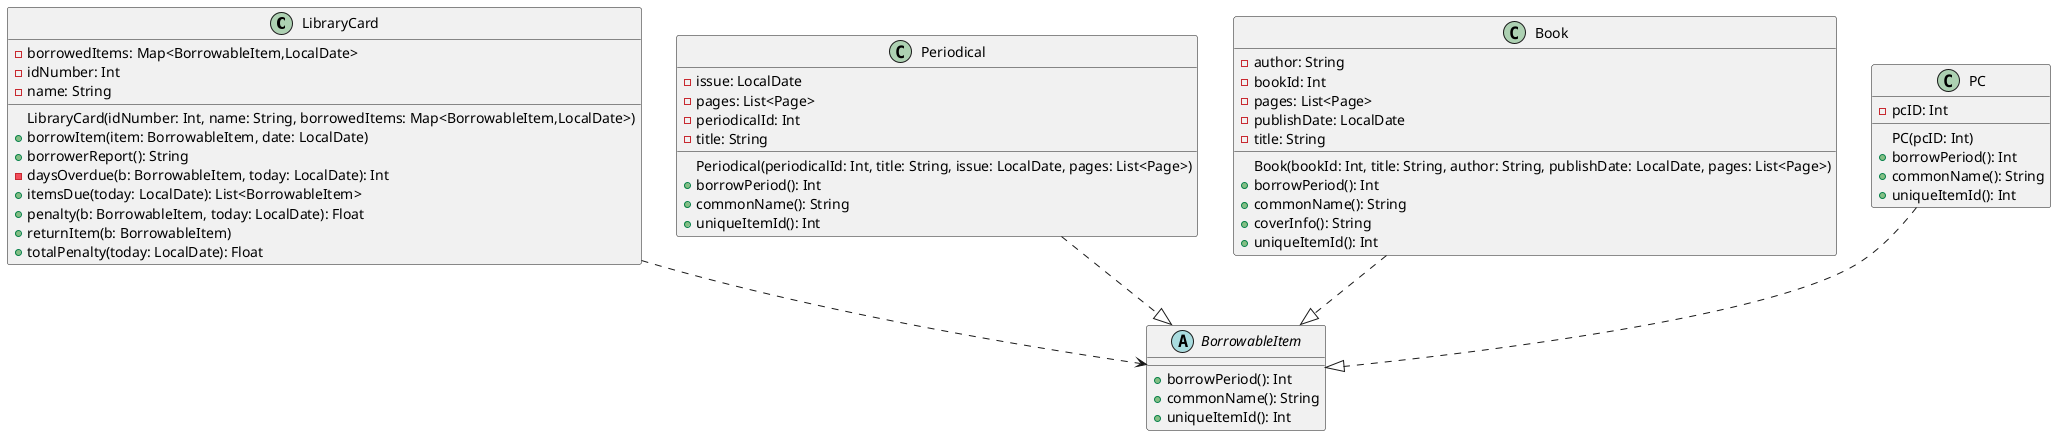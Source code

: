 @startuml
class LibraryCard
{

    LibraryCard(idNumber: Int, name: String, borrowedItems: Map<BorrowableItem,LocalDate>)
    - borrowedItems: Map<BorrowableItem,LocalDate>
    - idNumber: Int
    - name: String
    + borrowItem(item: BorrowableItem, date: LocalDate)
    + borrowerReport(): String
    - daysOverdue(b: BorrowableItem, today: LocalDate): Int
    + itemsDue(today: LocalDate): List<BorrowableItem>
    + penalty(b: BorrowableItem, today: LocalDate): Float
    + returnItem(b: BorrowableItem)
    + totalPenalty(today: LocalDate): Float
}


abstract class BorrowableItem
{

    + borrowPeriod(): Int
    + commonName(): String
    + uniqueItemId(): Int
}


class Periodical
{

    Periodical(periodicalId: Int, title: String, issue: LocalDate, pages: List<Page>)
    - issue: LocalDate
    - pages: List<Page>
    - periodicalId: Int
    - title: String
    + borrowPeriod(): Int
    + commonName(): String
    + uniqueItemId(): Int
}
Periodical ..|> BorrowableItem

class Book
{

    Book(bookId: Int, title: String, author: String, publishDate: LocalDate, pages: List<Page>)
    - author: String
    - bookId: Int
    - pages: List<Page>
    - publishDate: LocalDate
    - title: String
    + borrowPeriod(): Int
    + commonName(): String
    + coverInfo(): String
    + uniqueItemId(): Int
}
Book ..|> BorrowableItem

class PC
{

    PC(pcID: Int)
    - pcID: Int
    + borrowPeriod(): Int
    + commonName(): String
    + uniqueItemId(): Int
}
PC ..|> BorrowableItem


LibraryCard ..> BorrowableItem




@enduml